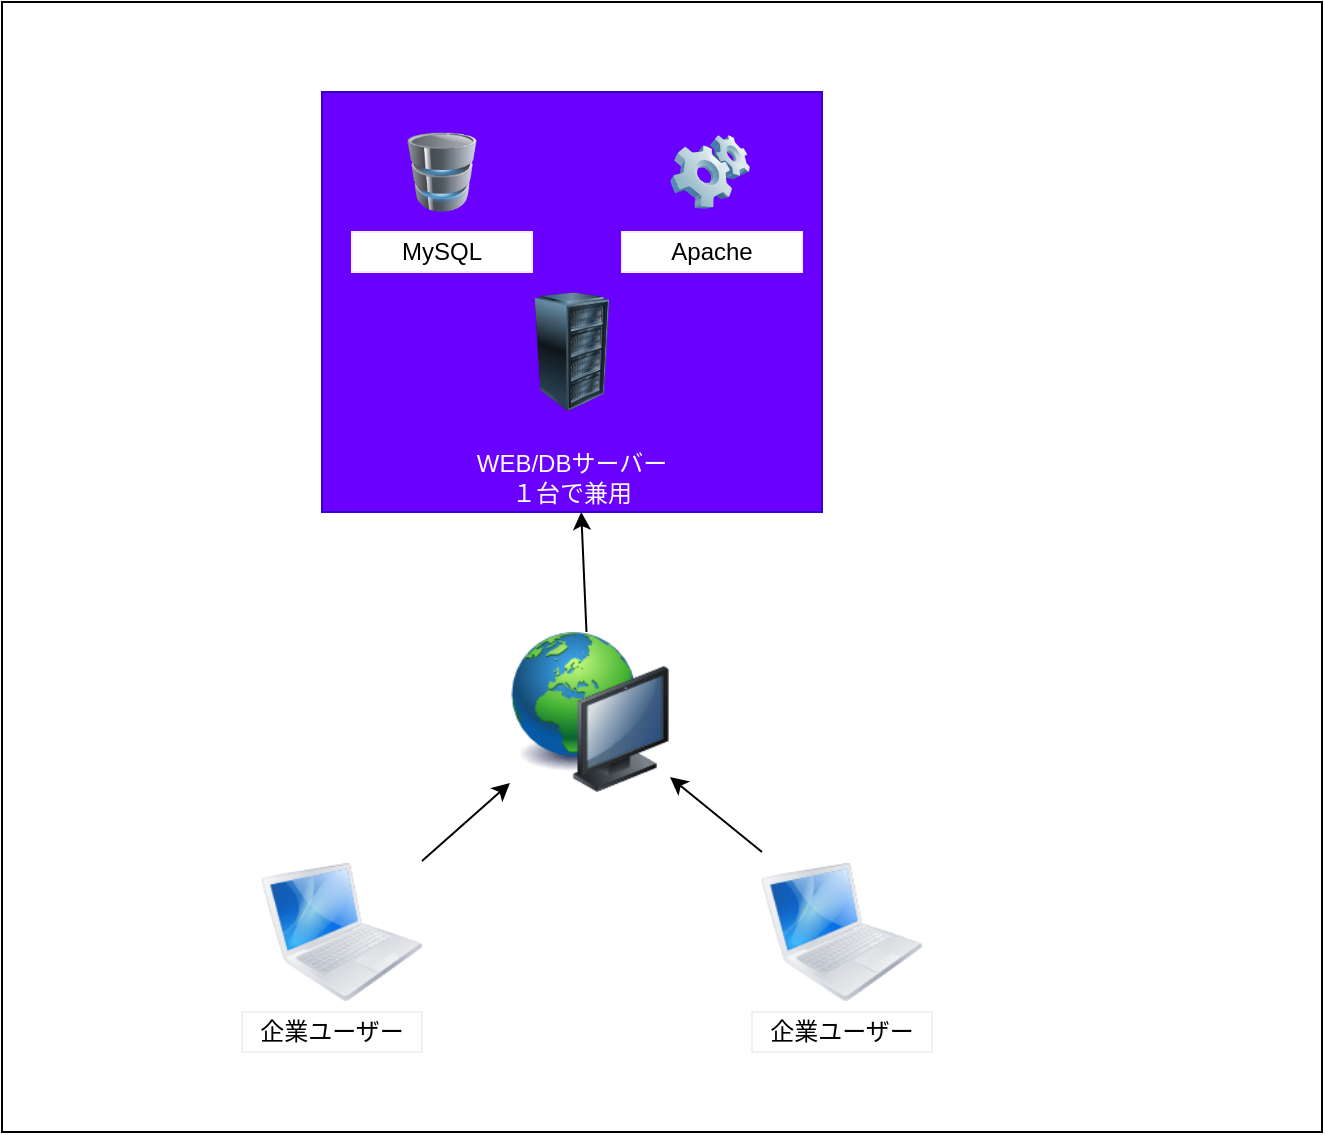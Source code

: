<mxfile version="13.6.5">
    <diagram id="Jzk_m9JN-VAsfSXtpwNl" name="Page-1">
        <mxGraphModel dx="775" dy="595" grid="1" gridSize="10" guides="1" tooltips="1" connect="1" arrows="1" fold="1" page="1" pageScale="1" pageWidth="827" pageHeight="1169" math="0" shadow="0">
            <root>
                <mxCell id="0"/>
                <mxCell id="1" parent="0"/>
                <mxCell id="28" value="" style="rounded=0;whiteSpace=wrap;html=1;" parent="1" vertex="1">
                    <mxGeometry x="40" y="25" width="660" height="565" as="geometry"/>
                </mxCell>
                <mxCell id="12" value="WEB/DBサーバー&lt;br&gt;１台で兼用" style="rounded=0;whiteSpace=wrap;html=1;strokeColor=#3700CC;verticalAlign=bottom;fillColor=#6a00ff;fontColor=#ffffff;" parent="1" vertex="1">
                    <mxGeometry x="200" y="70" width="250" height="210" as="geometry"/>
                </mxCell>
                <mxCell id="6" value="" style="image;html=1;image=img/lib/clip_art/computers/Database_128x128.png" parent="1" vertex="1">
                    <mxGeometry x="240" y="90" width="40" height="40" as="geometry"/>
                </mxCell>
                <mxCell id="21" value="" style="edgeStyle=none;rounded=0;orthogonalLoop=1;jettySize=auto;html=1;" parent="1" source="8" target="9" edge="1">
                    <mxGeometry relative="1" as="geometry">
                        <mxPoint x="210" y="360" as="targetPoint"/>
                    </mxGeometry>
                </mxCell>
                <mxCell id="8" value="" style="image;html=1;image=img/lib/clip_art/computers/MacBook_128x128.png" parent="1" vertex="1">
                    <mxGeometry x="170" y="450" width="80" height="80" as="geometry"/>
                </mxCell>
                <mxCell id="27" value="" style="edgeStyle=none;rounded=0;orthogonalLoop=1;jettySize=auto;html=1;" parent="1" source="9" target="12" edge="1">
                    <mxGeometry relative="1" as="geometry"/>
                </mxCell>
                <mxCell id="9" value="" style="image;html=1;image=img/lib/clip_art/computers/Network_128x128.png" parent="1" vertex="1">
                    <mxGeometry x="294" y="340" width="80" height="80" as="geometry"/>
                </mxCell>
                <mxCell id="10" value="" style="image;html=1;image=img/lib/clip_art/computers/Server_Rack_128x128.png;strokeColor=#030303;" parent="1" vertex="1">
                    <mxGeometry x="295" y="170" width="60" height="60" as="geometry"/>
                </mxCell>
                <mxCell id="11" value="" style="image;html=1;image=img/lib/clip_art/computers/MacBook_128x128.png" parent="1" vertex="1">
                    <mxGeometry x="420" y="450" width="80" height="80" as="geometry"/>
                </mxCell>
                <mxCell id="14" value="" style="image;html=1;image=img/lib/clip_art/computers/Software_128x128.png" parent="1" vertex="1">
                    <mxGeometry x="374" y="85" width="40" height="50" as="geometry"/>
                </mxCell>
                <mxCell id="16" value="MySQL" style="rounded=0;whiteSpace=wrap;html=1;strokeColor=#F0F0F0;" parent="1" vertex="1">
                    <mxGeometry x="215" y="140" width="90" height="20" as="geometry"/>
                </mxCell>
                <mxCell id="17" value="Apache" style="rounded=0;whiteSpace=wrap;html=1;strokeColor=#F0F0F0;" parent="1" vertex="1">
                    <mxGeometry x="350" y="140" width="90" height="20" as="geometry"/>
                </mxCell>
                <mxCell id="18" value="企業ユーザー" style="rounded=0;whiteSpace=wrap;html=1;strokeColor=#F0F0F0;" parent="1" vertex="1">
                    <mxGeometry x="160" y="530" width="90" height="20" as="geometry"/>
                </mxCell>
                <mxCell id="19" value="企業ユーザー" style="rounded=0;whiteSpace=wrap;html=1;strokeColor=#F0F0F0;" parent="1" vertex="1">
                    <mxGeometry x="415" y="530" width="90" height="20" as="geometry"/>
                </mxCell>
                <mxCell id="24" value="" style="edgeStyle=none;rounded=0;orthogonalLoop=1;jettySize=auto;html=1;exitX=0;exitY=0;exitDx=0;exitDy=0;" parent="1" source="11" target="9" edge="1">
                    <mxGeometry relative="1" as="geometry">
                        <mxPoint x="250" y="454.516" as="sourcePoint"/>
                        <mxPoint x="294" y="415.484" as="targetPoint"/>
                        <Array as="points"/>
                    </mxGeometry>
                </mxCell>
            </root>
        </mxGraphModel>
    </diagram>
</mxfile>